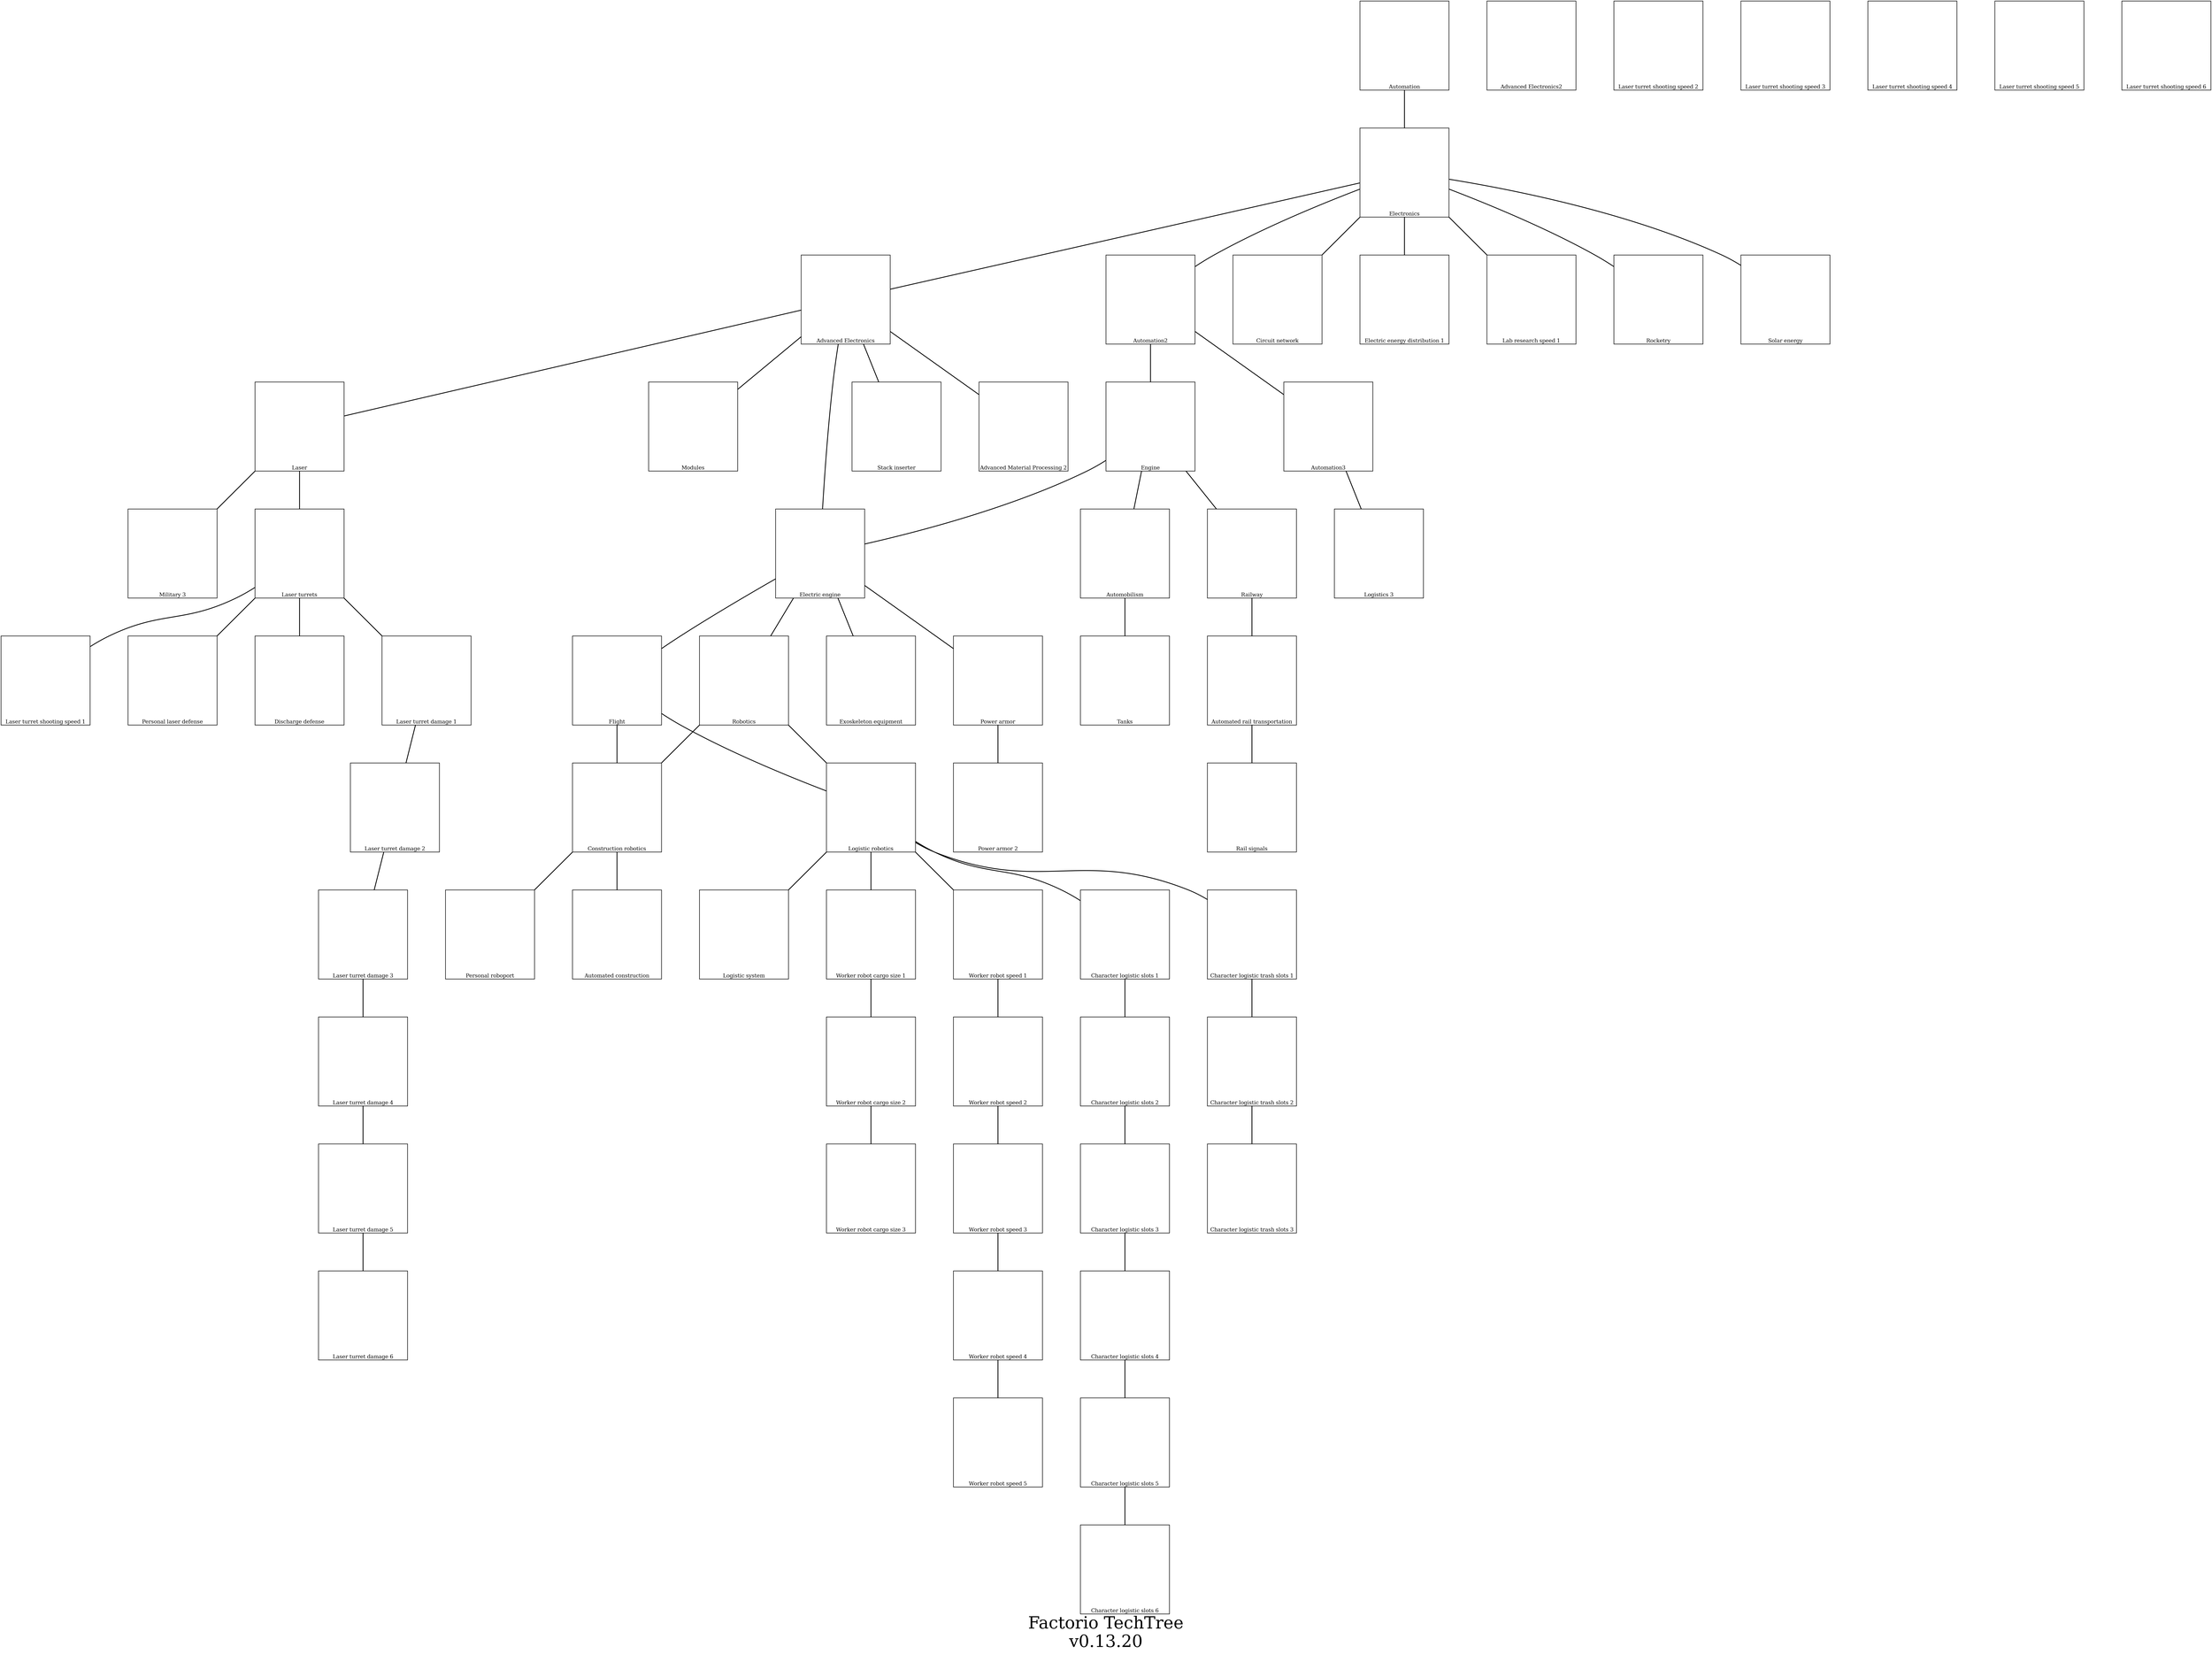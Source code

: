 digraph FactorioTechTree {
    // global config
    nodesep=2               // space between two adjacent nodes of the same rank
    ranksep=2               // space between two adjacent node ranks
    imagepath="images"      // global path for images
    overlap=false
    label="Factorio TechTree\nv0.13.20"
    fontsize=64;            // only for footer, not for node labels

    // node style definition
    node[shape=square,style=bold,height=4.7,width=4.7,fixedsize=true,image="ph.png",labelloc=b,fontsize=20];

    // nodes

    advancedElectronics             [label="Advanced Electronics"];
    advancedElectronics2            [label="Advanced Electronics2"];
    advancedMaterialProcessing2     [label="Advanced Material Processing 2"];
    automatedConstruction           [label="Automated construction"];
    automatedRailTransportation     [label="Automated rail transportation"];
    automation                      [label="Automation"];
    automation2                     [label="Automation2"];
    automation3                     [label="Automation3"];
    automobilism                    [label="Automobilism"];
    characterLogisticSlots1         [label="Character logistic slots 1"];
    characterLogisticSlots2         [label="Character logistic slots 2"];
    characterLogisticSlots3         [label="Character logistic slots 3"];
    characterLogisticSlots4         [label="Character logistic slots 4"];
    characterLogisticSlots5         [label="Character logistic slots 5"];
    characterLogisticSlots6         [label="Character logistic slots 6"];
    characterLogisticTrashSlots1    [label="Character logistic trash slots 1"];
    characterLogisticTrashSlots2    [label="Character logistic trash slots 2"];
    characterLogisticTrashSlots3    [label="Character logistic trash slots 3"];
    circuitNetwork                  [label="Circuit network"];
    constructionRobotics            [label="Construction robotics"];
    dischargeDefense                [label="Discharge defense"];
    electricEnergyDistribution1     [label="Electric energy distribution 1"];
    electricEngine                  [label="Electric engine"];
    electronics                     [label="Electronics"];
    engine                          [label="Engine"];
    exoskeletonEquipment            [label="Exoskeleton equipment"];
    flight                          [label="Flight"];
    labResearchSpeed1               [label="Lab research speed 1"];
    laser                           [label="Laser"];
    laserTurretDamage1              [label="Laser turret damage 1"];
    laserTurretDamage2              [label="Laser turret damage 2"];
    laserTurretDamage3              [label="Laser turret damage 3"];
    laserTurretDamage4              [label="Laser turret damage 4"];
    laserTurretDamage5              [label="Laser turret damage 5"];
    laserTurretDamage6              [label="Laser turret damage 6"];
    laserTurretShootingSpeed1       [label="Laser turret shooting speed 1"];
    laserTurretShootingSpeed2       [label="Laser turret shooting speed 2"];
    laserTurretShootingSpeed3       [label="Laser turret shooting speed 3"];
    laserTurretShootingSpeed4       [label="Laser turret shooting speed 4"];
    laserTurretShootingSpeed5       [label="Laser turret shooting speed 5"];
    laserTurretShootingSpeed6       [label="Laser turret shooting speed 6"];
    laserTurrets                    [label="Laser turrets"];
    logisticRobotics                [label="Logistic robotics"];
    logisticSystem                  [label="Logistic system"];
    logistics3                      [label="Logistics 3"];
    military3                       [label="Military 3"];
    modules                         [label="Modules"];
    personalLaserDefense            [label="Personal laser defense"];
    personalRoboport                [label="Personal roboport"];
    powerArmor                      [label="Power armor"];
    powerArmor2                     [label="Power armor 2"];
    railSignals                     [label="Rail signals"];
    railway                         [label="Railway"];
    robotics                        [label="Robotics"];
    rocketry                        [label="Rocketry"];
    solarEnergy                     [label="Solar energy"];
    stackInserter                   [label="Stack inserter"];
    tanks                           [label="Tanks"];
    workerRobotCargoSize1           [label="Worker robot cargo size 1"];
    workerRobotCargoSize2           [label="Worker robot cargo size 2"];
    workerRobotCargoSize3           [label="Worker robot cargo size 3"];
    workerRobotSpeed1               [label="Worker robot speed 1"];
    workerRobotSpeed2               [label="Worker robot speed 2"];
    workerRobotSpeed3               [label="Worker robot speed 3"];
    workerRobotSpeed4               [label="Worker robot speed 4"];
    workerRobotSpeed5               [label="Worker robot speed 5"];


    // arrow style definition
    edge[dir=none,arrowhead=crow,arrowtail=diamond,arrowsize=3,penwidth=3];

    // edges ( arrows )
    automation ->   electronics;

    electronics ->  automation2;
    electronics ->  circuitNetwork;
    electronics ->  advancedElectronics;
    electronics ->  solarEnergy;
    electronics ->  electricEnergyDistribution1;
    electronics ->  labResearchSpeed1;
    electronics ->  rocketry;

    automation2 -> automation3;
    automation2 -> engine;

    engine -> electricEngine;
    engine -> railway;
    engine -> automobilism;

    automation3 -> logistics3;

    electricEngine -> flight;
    electricEngine -> robotics;
    electricEngine -> exoskeletonEquipment;
    electricEngine -> powerArmor;

    flight -> constructionRobotics;
    flight -> logisticRobotics;

    constructionRobotics -> automatedConstruction;
    constructionRobotics -> personalRoboport;

    logisticRobotics -> logisticSystem
    logisticRobotics -> characterLogisticSlots1
    logisticRobotics -> characterLogisticTrashSlots1
    logisticRobotics -> workerRobotSpeed1
    logisticRobotics -> workerRobotCargoSize1

    characterLogisticSlots1 -> characterLogisticSlots2 -> characterLogisticSlots3 -> characterLogisticSlots4 -> characterLogisticSlots5 -> characterLogisticSlots6;

    characterLogisticTrashSlots1 -> characterLogisticTrashSlots2 -> characterLogisticTrashSlots3;

    workerRobotSpeed1 -> workerRobotSpeed2 -> workerRobotSpeed3 -> workerRobotSpeed4 -> workerRobotSpeed5;

    workerRobotCargoSize1 -> workerRobotCargoSize2 -> workerRobotCargoSize3;

    robotics -> constructionRobotics;
    robotics -> logisticRobotics;

    powerArmor -> powerArmor2;

    railway -> automatedRailTransportation;

    automatedRailTransportation -> railSignals;

    automobilism -> tanks;

    advancedElectronics -> laser;
    advancedElectronics -> electricEngine;
    advancedElectronics -> advancedMaterialProcessing2;
    advancedElectronics -> stackInserter;
    advancedElectronics -> modules;

    laser -> laserTurrets;
    laser -> military3;

    laserTurrets -> laserTurretDamage1;
    laserTurrets -> laserTurretShootingSpeed1;
    laserTurrets -> personalLaserDefense;
    laserTurrets -> dischargeDefense;

    laserTurretDamage1 -> laserTurretDamage2 -> laserTurretDamage3 -> laserTurretDamage4 -> laserTurretDamage5 -> laserTurretDamage6;

}
